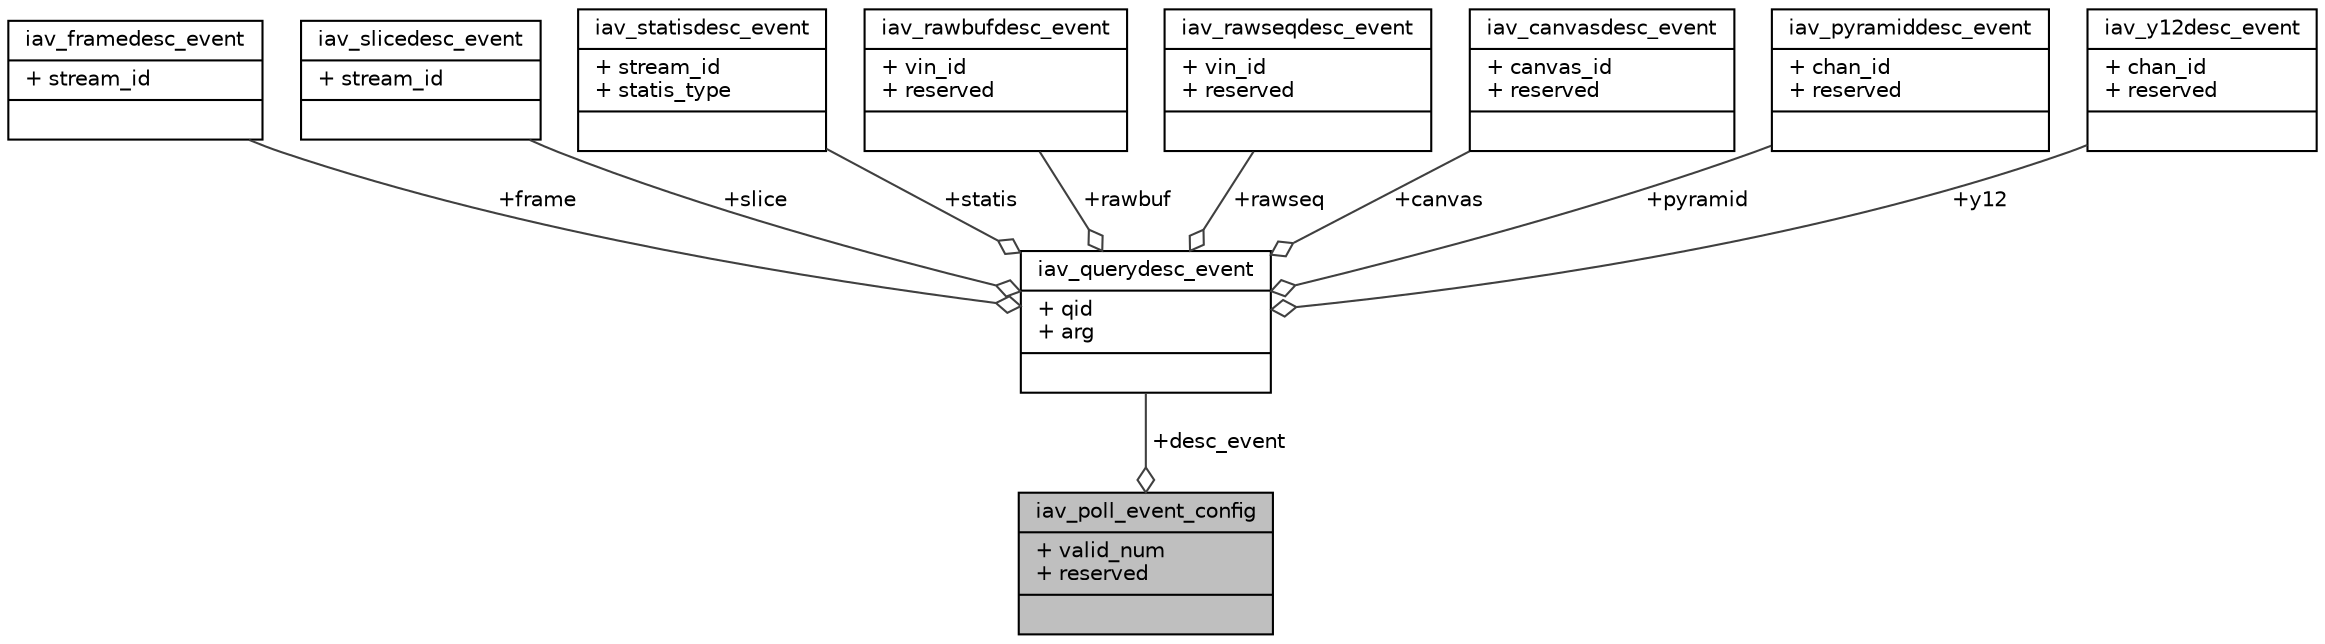 digraph "iav_poll_event_config"
{
 // INTERACTIVE_SVG=YES
 // LATEX_PDF_SIZE
  bgcolor="transparent";
  edge [fontname="Helvetica",fontsize="10",labelfontname="Helvetica",labelfontsize="10"];
  node [fontname="Helvetica",fontsize="10",shape=record];
  Node1 [label="{iav_poll_event_config\n|+ valid_num\l+ reserved\l|}",height=0.2,width=0.4,color="black", fillcolor="grey75", style="filled", fontcolor="black",tooltip=" "];
  Node2 -> Node1 [color="grey25",fontsize="10",style="solid",label=" +desc_event" ,arrowhead="odiamond",fontname="Helvetica"];
  Node2 [label="{iav_querydesc_event\n|+ qid\l+ arg\l|}",height=0.2,width=0.4,color="black",URL="$d3/d28/structiav__querydesc__event.html",tooltip=" "];
  Node3 -> Node2 [color="grey25",fontsize="10",style="solid",label=" +frame" ,arrowhead="odiamond",fontname="Helvetica"];
  Node3 [label="{iav_framedesc_event\n|+ stream_id\l|}",height=0.2,width=0.4,color="black",URL="$d6/dfa/structiav__framedesc__event.html",tooltip=" "];
  Node4 -> Node2 [color="grey25",fontsize="10",style="solid",label=" +slice" ,arrowhead="odiamond",fontname="Helvetica"];
  Node4 [label="{iav_slicedesc_event\n|+ stream_id\l|}",height=0.2,width=0.4,color="black",URL="$d2/d3c/structiav__slicedesc__event.html",tooltip=" "];
  Node5 -> Node2 [color="grey25",fontsize="10",style="solid",label=" +statis" ,arrowhead="odiamond",fontname="Helvetica"];
  Node5 [label="{iav_statisdesc_event\n|+ stream_id\l+ statis_type\l|}",height=0.2,width=0.4,color="black",URL="$d8/d97/structiav__statisdesc__event.html",tooltip=" "];
  Node6 -> Node2 [color="grey25",fontsize="10",style="solid",label=" +rawbuf" ,arrowhead="odiamond",fontname="Helvetica"];
  Node6 [label="{iav_rawbufdesc_event\n|+ vin_id\l+ reserved\l|}",height=0.2,width=0.4,color="black",URL="$d4/dba/structiav__rawbufdesc__event.html",tooltip=" "];
  Node7 -> Node2 [color="grey25",fontsize="10",style="solid",label=" +rawseq" ,arrowhead="odiamond",fontname="Helvetica"];
  Node7 [label="{iav_rawseqdesc_event\n|+ vin_id\l+ reserved\l|}",height=0.2,width=0.4,color="black",URL="$dd/d71/structiav__rawseqdesc__event.html",tooltip=" "];
  Node8 -> Node2 [color="grey25",fontsize="10",style="solid",label=" +canvas" ,arrowhead="odiamond",fontname="Helvetica"];
  Node8 [label="{iav_canvasdesc_event\n|+ canvas_id\l+ reserved\l|}",height=0.2,width=0.4,color="black",URL="$d1/daf/structiav__canvasdesc__event.html",tooltip=" "];
  Node9 -> Node2 [color="grey25",fontsize="10",style="solid",label=" +pyramid" ,arrowhead="odiamond",fontname="Helvetica"];
  Node9 [label="{iav_pyramiddesc_event\n|+ chan_id\l+ reserved\l|}",height=0.2,width=0.4,color="black",URL="$de/d03/structiav__pyramiddesc__event.html",tooltip=" "];
  Node10 -> Node2 [color="grey25",fontsize="10",style="solid",label=" +y12" ,arrowhead="odiamond",fontname="Helvetica"];
  Node10 [label="{iav_y12desc_event\n|+ chan_id\l+ reserved\l|}",height=0.2,width=0.4,color="black",URL="$d9/d47/structiav__y12desc__event.html",tooltip=" "];
}
